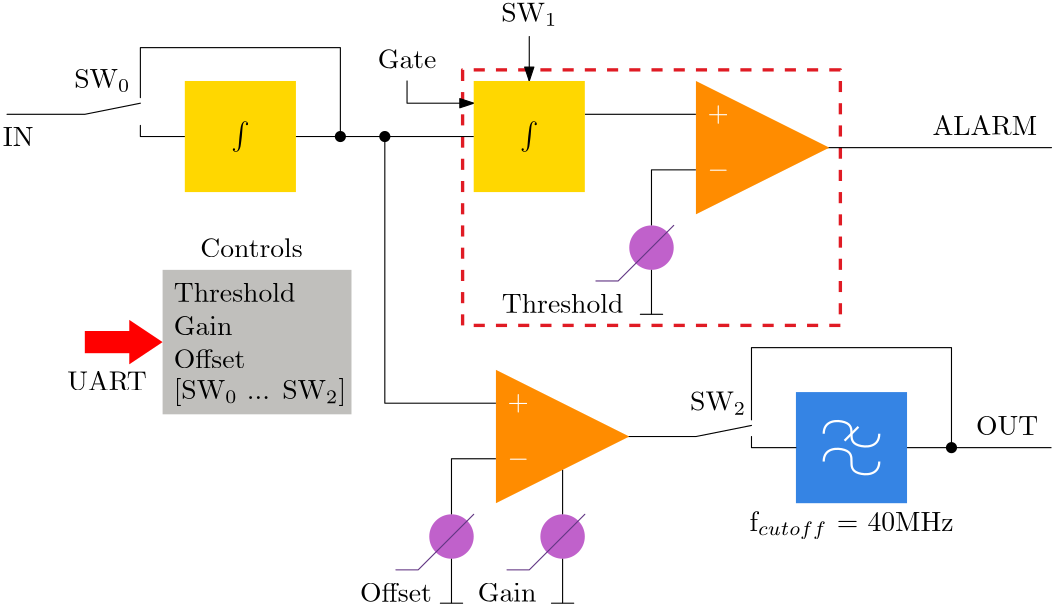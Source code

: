 <?xml version="1.0"?>
<!DOCTYPE ipe SYSTEM "ipe.dtd">
<ipe version="70218" creator="Ipe 7.2.28">
<info created="D:20240316125910" modified="D:20240411114049" tex="pdftex"/>
<ipestyle name="basic">
<symbol name="arrow/arc(spx)">
<path stroke="sym-stroke" fill="sym-stroke" pen="sym-pen">
0 0 m
-1 0.333 l
-1 -0.333 l
h
</path>
</symbol>
<symbol name="arrow/farc(spx)">
<path stroke="sym-stroke" fill="white" pen="sym-pen">
0 0 m
-1 0.333 l
-1 -0.333 l
h
</path>
</symbol>
<symbol name="arrow/ptarc(spx)">
<path stroke="sym-stroke" fill="sym-stroke" pen="sym-pen">
0 0 m
-1 0.333 l
-0.8 0 l
-1 -0.333 l
h
</path>
</symbol>
<symbol name="arrow/fptarc(spx)">
<path stroke="sym-stroke" fill="white" pen="sym-pen">
0 0 m
-1 0.333 l
-0.8 0 l
-1 -0.333 l
h
</path>
</symbol>
<symbol name="mark/circle(sx)" transformations="translations">
<path fill="sym-stroke">
0.6 0 0 0.6 0 0 e
0.4 0 0 0.4 0 0 e
</path>
</symbol>
<symbol name="mark/disk(sx)" transformations="translations">
<path fill="sym-stroke">
0.6 0 0 0.6 0 0 e
</path>
</symbol>
<symbol name="mark/fdisk(sfx)" transformations="translations">
<group>
<path fill="sym-fill">
0.5 0 0 0.5 0 0 e
</path>
<path fill="sym-stroke" fillrule="eofill">
0.6 0 0 0.6 0 0 e
0.4 0 0 0.4 0 0 e
</path>
</group>
</symbol>
<symbol name="mark/box(sx)" transformations="translations">
<path fill="sym-stroke" fillrule="eofill">
-0.6 -0.6 m
0.6 -0.6 l
0.6 0.6 l
-0.6 0.6 l
h
-0.4 -0.4 m
0.4 -0.4 l
0.4 0.4 l
-0.4 0.4 l
h
</path>
</symbol>
<symbol name="mark/square(sx)" transformations="translations">
<path fill="sym-stroke">
-0.6 -0.6 m
0.6 -0.6 l
0.6 0.6 l
-0.6 0.6 l
h
</path>
</symbol>
<symbol name="mark/fsquare(sfx)" transformations="translations">
<group>
<path fill="sym-fill">
-0.5 -0.5 m
0.5 -0.5 l
0.5 0.5 l
-0.5 0.5 l
h
</path>
<path fill="sym-stroke" fillrule="eofill">
-0.6 -0.6 m
0.6 -0.6 l
0.6 0.6 l
-0.6 0.6 l
h
-0.4 -0.4 m
0.4 -0.4 l
0.4 0.4 l
-0.4 0.4 l
h
</path>
</group>
</symbol>
<symbol name="mark/cross(sx)" transformations="translations">
<group>
<path fill="sym-stroke">
-0.43 -0.57 m
0.57 0.43 l
0.43 0.57 l
-0.57 -0.43 l
h
</path>
<path fill="sym-stroke">
-0.43 0.57 m
0.57 -0.43 l
0.43 -0.57 l
-0.57 0.43 l
h
</path>
</group>
</symbol>
<symbol name="arrow/fnormal(spx)">
<path stroke="sym-stroke" fill="white" pen="sym-pen">
0 0 m
-1 0.333 l
-1 -0.333 l
h
</path>
</symbol>
<symbol name="arrow/pointed(spx)">
<path stroke="sym-stroke" fill="sym-stroke" pen="sym-pen">
0 0 m
-1 0.333 l
-0.8 0 l
-1 -0.333 l
h
</path>
</symbol>
<symbol name="arrow/fpointed(spx)">
<path stroke="sym-stroke" fill="white" pen="sym-pen">
0 0 m
-1 0.333 l
-0.8 0 l
-1 -0.333 l
h
</path>
</symbol>
<symbol name="arrow/linear(spx)">
<path stroke="sym-stroke" pen="sym-pen">
-1 0.333 m
0 0 l
-1 -0.333 l
</path>
</symbol>
<symbol name="arrow/fdouble(spx)">
<path stroke="sym-stroke" fill="white" pen="sym-pen">
0 0 m
-1 0.333 l
-1 -0.333 l
h
-1 0 m
-2 0.333 l
-2 -0.333 l
h
</path>
</symbol>
<symbol name="arrow/double(spx)">
<path stroke="sym-stroke" fill="sym-stroke" pen="sym-pen">
0 0 m
-1 0.333 l
-1 -0.333 l
h
-1 0 m
-2 0.333 l
-2 -0.333 l
h
</path>
</symbol>
<symbol name="arrow/mid-normal(spx)">
<path stroke="sym-stroke" fill="sym-stroke" pen="sym-pen">
0.5 0 m
-0.5 0.333 l
-0.5 -0.333 l
h
</path>
</symbol>
<symbol name="arrow/mid-fnormal(spx)">
<path stroke="sym-stroke" fill="white" pen="sym-pen">
0.5 0 m
-0.5 0.333 l
-0.5 -0.333 l
h
</path>
</symbol>
<symbol name="arrow/mid-pointed(spx)">
<path stroke="sym-stroke" fill="sym-stroke" pen="sym-pen">
0.5 0 m
-0.5 0.333 l
-0.3 0 l
-0.5 -0.333 l
h
</path>
</symbol>
<symbol name="arrow/mid-fpointed(spx)">
<path stroke="sym-stroke" fill="white" pen="sym-pen">
0.5 0 m
-0.5 0.333 l
-0.3 0 l
-0.5 -0.333 l
h
</path>
</symbol>
<symbol name="arrow/mid-double(spx)">
<path stroke="sym-stroke" fill="sym-stroke" pen="sym-pen">
1 0 m
0 0.333 l
0 -0.333 l
h
0 0 m
-1 0.333 l
-1 -0.333 l
h
</path>
</symbol>
<symbol name="arrow/mid-fdouble(spx)">
<path stroke="sym-stroke" fill="white" pen="sym-pen">
1 0 m
0 0.333 l
0 -0.333 l
h
0 0 m
-1 0.333 l
-1 -0.333 l
h
</path>
</symbol>
<anglesize name="22.5 deg" value="22.5"/>
<anglesize name="30 deg" value="30"/>
<anglesize name="45 deg" value="45"/>
<anglesize name="60 deg" value="60"/>
<anglesize name="90 deg" value="90"/>
<arrowsize name="large" value="10"/>
<arrowsize name="small" value="5"/>
<arrowsize name="tiny" value="3"/>
<color name="blue" value="0 0 1"/>
<color name="brown" value="0.647 0.165 0.165"/>
<color name="darkblue" value="0 0 0.545"/>
<color name="darkcyan" value="0 0.545 0.545"/>
<color name="darkgray" value="0.663"/>
<color name="darkgreen" value="0 0.392 0"/>
<color name="darkmagenta" value="0.545 0 0.545"/>
<color name="darkorange" value="1 0.549 0"/>
<color name="darkred" value="0.545 0 0"/>
<color name="gold" value="1 0.843 0"/>
<color name="gray" value="0.745"/>
<color name="green" value="0 1 0"/>
<color name="lightblue" value="0.678 0.847 0.902"/>
<color name="lightcyan" value="0.878 1 1"/>
<color name="lightgray" value="0.827"/>
<color name="lightgreen" value="0.565 0.933 0.565"/>
<color name="lightyellow" value="1 1 0.878"/>
<color name="navy" value="0 0 0.502"/>
<color name="orange" value="1 0.647 0"/>
<color name="pink" value="1 0.753 0.796"/>
<color name="purple" value="0.627 0.125 0.941"/>
<color name="red" value="1 0 0"/>
<color name="seagreen" value="0.18 0.545 0.341"/>
<color name="turquoise" value="0.251 0.878 0.816"/>
<color name="violet" value="0.933 0.51 0.933"/>
<color name="yellow" value="1 1 0"/>
<dashstyle name="dash dot dotted" value="[4 2 1 2 1 2] 0"/>
<dashstyle name="dash dotted" value="[4 2 1 2] 0"/>
<dashstyle name="dashed" value="[4] 0"/>
<dashstyle name="dotted" value="[1 3] 0"/>
<gridsize name="10 pts (~3.5 mm)" value="10"/>
<gridsize name="14 pts (~5 mm)" value="14"/>
<gridsize name="16 pts (~6 mm)" value="16"/>
<gridsize name="20 pts (~7 mm)" value="20"/>
<gridsize name="28 pts (~10 mm)" value="28"/>
<gridsize name="32 pts (~12 mm)" value="32"/>
<gridsize name="4 pts" value="4"/>
<gridsize name="56 pts (~20 mm)" value="56"/>
<gridsize name="8 pts (~3 mm)" value="8"/>
<opacity name="10%" value="0.1"/>
<opacity name="30%" value="0.3"/>
<opacity name="50%" value="0.5"/>
<opacity name="75%" value="0.75"/>
<pen name="fat" value="1.2"/>
<pen name="heavier" value="0.8"/>
<pen name="ultrafat" value="2"/>
<symbolsize name="large" value="5"/>
<symbolsize name="small" value="2"/>
<symbolsize name="tiny" value="1.1"/>
<textsize name="Huge" value="\Huge"/>
<textsize name="LARGE" value="\LARGE"/>
<textsize name="Large" value="\Large"/>
<textsize name="footnote" value="\footnotesize"/>
<textsize name="huge" value="\huge"/>
<textsize name="large" value="\large"/>
<textsize name="script" value="\scriptsize"/>
<textsize name="small" value="\small"/>
<textsize name="tiny" value="\tiny"/>
<textstyle name="center" begin="\begin{center}" end="\end{center}"/>
<textstyle name="item" begin="\begin{itemize}\item{}" end="\end{itemize}"/>
<textstyle name="itemize" begin="\begin{itemize}" end="\end{itemize}"/>
<tiling name="falling" angle="-60" step="4" width="1"/>
<tiling name="rising" angle="30" step="4" width="1"/>
</ipestyle>
<page>
<layer name="alpha"/>
<view layers="alpha" active="alpha"/>
<path layer="alpha" matrix="0.607143 0 0 0.479167 125.143 384.333" stroke="0.878 0.106 0.141" dash="dashed" pen="fat">
288 784 m
288 592 l
512 592 l
512 784 l
h
</path>
<path stroke="0" cap="1" rarrow="normal/small">
304 748 m
280 748 l
280 756 l
</path>
<path matrix="1.0625 0 0 0.464286 -12 368.571" fill="0.753 0.749 0.737">
192 688 m
192 576 l
256 576 l
256 688 l
h
</path>
<path matrix="1 0 0 1 252 -116" stroke="black" cap="1">
152 748 m
132 744 l
104 744 l
</path>
<path stroke="black" cap="1">
336 600 m
336 616 l
</path>
<path matrix="1 0 0 1 32 0" stroke="black" cap="1">
168 736 m
152 736 l
152 740 l
</path>
<path matrix="0.625 0 0 0.625 190 244" fill="0.208 0.518 0.894">
368 640 m
368 576 l
432 576 l
432 640 l
h
</path>
<path matrix="0.625 0 0 1 144 8" stroke="black">
320 736 m
384 736 l
</path>
<path matrix="0.5 0 0 0.5 184 368" fill="0.753 0.38 0.796">
16 0 0 16 368 656 e
</path>
<path stroke="black">
384 724 m
368 724 l
368 704 l
</path>
<path stroke="black" cap="1">
428 732 m
512 732 l
</path>
<text matrix="1 0 0 1 4 8" transformations="translations" pos="192 672" stroke="black" type="label" width="43.808" height="6.918" depth="0" valign="center">Threshold</text>
<text matrix="1 0 0 1 4 -4" transformations="translations" pos="192 672" stroke="black" type="label" width="21.101" height="6.808" depth="0" valign="center">Gain</text>
<text matrix="1 0 0 1 4 -28" transformations="translations" pos="192 672" stroke="black" type="label" width="62.073" height="7.473" depth="2.49" valign="center">[SW$_{0}$ ... SW$_{2}$]</text>
<text matrix="1 0 0 1 108 56" transformations="translations" pos="64 592" stroke="black" type="label" width="28.643" height="6.808" depth="0" halign="center" valign="center">UART</text>
<text matrix="1 0 0 1 144 4" transformations="translations" pos="192 672" stroke="black" type="label" width="43.808" height="6.918" depth="0" halign="center" valign="center">Threshold</text>
<text matrix="1 0 0 1 124 -100" transformations="translations" pos="192 672" stroke="black" type="label" width="21.101" height="6.808" depth="0" halign="center" valign="center">Gain</text>
<path matrix="1 0 0 0.5 -12 372" stroke="black" cap="1" rarrow="normal/small">
336 768 m
336 800 l
</path>
<text matrix="1 0 0 1 90.281 -11.849" transformations="translations" pos="80 768" stroke="black" type="label" width="20.244" height="6.812" depth="1.49" halign="center" valign="center">SW$_{0}$</text>
<text matrix="1 0 0 1 -28 -20" transformations="translations" pos="352 800" stroke="black" type="label" width="20.244" height="6.812" depth="1.49" halign="center" valign="center">SW$_{1}$</text>
<text matrix="1 0 0 1 44 196" transformations="translations" pos="152 460" stroke="black" type="label" width="25.792" height="6.918" depth="0" valign="center">Offset</text>
<text matrix="1 0 0 1 312 -128" transformations="translations" pos="80 768" stroke="black" type="label" width="20.244" height="6.812" depth="1.49" halign="center" valign="center">SW$_{2}$</text>
<text matrix="1 0 0 1 124 112" transformations="translations" pos="152 460" stroke="black" type="label" width="25.792" height="6.918" depth="0" halign="center" valign="center">Offset</text>
<text matrix="1 0 0 1 124 -16" transformations="translations" pos="16 752" stroke="black" type="label" width="11.07" height="6.808" depth="0" halign="center" valign="center">IN</text>
<text matrix="1 0 0 1 -72 144" transformations="translations" pos="568 488" stroke="black" type="label" width="22.416" height="6.808" depth="0" halign="center" valign="center">OUT</text>
<text matrix="1 0 0 1 0 164" transformations="translations" pos="440 432" stroke="black" type="label" width="73.474" height="6.919" depth="2.85" halign="center" valign="center">f$_{cutoff}$ = 40MHz</text>
<path matrix="0.625 0 0 0.625 190 374" stroke="1" pen="heavier">
384 392 m
384 400
400 400
400 392
400 384
416 384
416 392 c
</path>
<path matrix="0.625 0 0 0.625 190 384" stroke="1" pen="heavier">
384 392 m
384 400
400 400
400 392
400 384
416 384
416 392 c
</path>
<path matrix="0.625 0 0 0.625 190 374" stroke="1" pen="heavier">
404 412 m
396 404 l
</path>
<text matrix="1 0 0 1 -72 20" transformations="translations" pos="560 720" stroke="black" type="label" width="37.637" height="6.808" depth="0" halign="center" valign="center">ALARM</text>
<text matrix="1 0 0 1 80 24" transformations="translations" pos="144 672" stroke="black" type="label" width="36.89" height="6.918" depth="0" halign="center" valign="center">Controls</text>
<path matrix="1 0 0 1 -160 4" fill="black">
2 0 0 2 416 732 e
</path>
<path matrix="1 0 0 1 -168 -60" fill="gold">
368 816 m
368 776 l
408 776 l
408 816 l
h
</path>
<text matrix="1 0 0 1 -172 -64" transformations="translations" pos="392 800" stroke="black" type="label" width="6.642" height="9.12" depth="1.95" halign="center" valign="center" size="Large" style="math">\int</text>
<path matrix="1 0 0 1 -64 -60" fill="gold">
368 816 m
368 776 l
408 776 l
408 816 l
h
</path>
<text matrix="1 0 0 1 -68 -64" transformations="translations" pos="392 800" stroke="black" type="label" width="6.642" height="9.12" depth="1.95" halign="center" valign="center" size="Large" style="math">\int</text>
<path matrix="1 0 0 1 80 -60" fill="darkorange">
304 816 m
304 768 l
352 792 l
304 816 l
</path>
<text matrix="1 0 0 1 112 236" transformations="translations" pos="280 508" stroke="white" type="label" width="7.749" height="5.812" depth="0.83" halign="center" valign="center">+</text>
<text matrix="1 0 0 1 116 240" transformations="translations" pos="276 484" stroke="white" type="label" width="7.749" height="5.812" depth="0.83" halign="center" valign="center" style="math">-</text>
<path matrix="1 0 0 1 32 0" stroke="black" cap="1">
152 750 m
152 768 l
224 768 l
224 736 l
</path>
<path matrix="1 0 0 1 32 0" stroke="black" cap="1">
152 748 m
132 744 l
104 744 l
</path>
<path stroke="black">
240 736 m
304 736 l
304 736 l
</path>
<path stroke="0.38 0.208 0.514" cap="1" join="1">
376 704 m
356 684 l
348 684 l
</path>
<path stroke="black">
368 688 m
368 672 l
</path>
<path stroke="black" cap="1" join="1">
364 672 m
372 672 l
</path>
<path matrix="0.5 0 0 0.5 112 264" fill="0.753 0.38 0.796">
16 0 0 16 368 656 e
</path>
<path matrix="1 0 0 1 -72 -104" stroke="black">
384 724 m
368 724 l
368 704 l
</path>
<path matrix="1 0 0 1 8 -164" fill="darkorange">
304 816 m
304 768 l
352 792 l
304 816 l
</path>
<text matrix="1 0 0 1 40 132" transformations="translations" pos="280 508" stroke="white" type="label" width="7.749" height="5.812" depth="0.83" halign="center" valign="center">+</text>
<text matrix="1 0 0 1 44 136" transformations="translations" pos="276 484" stroke="white" type="label" width="7.749" height="5.812" depth="0.83" halign="center" valign="center" style="math">-</text>
<path matrix="1 0 0 1 -72 -104" stroke="0.38 0.208 0.514" cap="1" join="1">
376 704 m
356 684 l
348 684 l
</path>
<path matrix="1 0 0 1 -72 -104" stroke="black">
368 688 m
368 672 l
</path>
<path matrix="1 0 0 1 -72 -104" stroke="black" cap="1" join="1">
364 672 m
372 672 l
</path>
<path matrix="0.5 0 0 0.5 152 264" fill="0.753 0.38 0.796">
16 0 0 16 368 656 e
</path>
<path matrix="1 0 0 1 -32 -104" stroke="0.38 0.208 0.514" cap="1" join="1">
376 704 m
356 684 l
348 684 l
</path>
<path matrix="1 0 0 1 -32 -104" stroke="black">
368 688 m
368 672 l
</path>
<path matrix="1 0 0 1 -32 -104" stroke="black" cap="1" join="1">
364 672 m
372 672 l
</path>
<path stroke="black" cap="1" join="1">
404 628 m
404 624 l
420 624 l
</path>
<path stroke="black" cap="1" join="1">
404 634 m
404 660 l
476 660 l
476 624 l
</path>
<path stroke="black">
312 640 m
272 640 l
272 736 l
</path>
<path matrix="1 0 0 1 -144 4" fill="black">
2 0 0 2 416 732 e
</path>
<path matrix="1.625 0 0 1 -287.5 0" stroke="black">
460 624 m
492 624 l
</path>
<path matrix="1 0 0 1 60 -108" fill="black">
2 0 0 2 416 732 e
</path>
<path matrix="-1 0 0 -1 336 1366" fill="red">
172 708 m
172 700 l
156 700 l
156 696 l
144 704 l
156 712 l
156 708 l
172 708 l
</path>
<text matrix="1 0 0 1 8 -16" transformations="translations" pos="272 780" stroke="black" type="label" width="21.101" height="6.808" depth="0" halign="center" valign="center">Gate</text>
</page>
</ipe>
